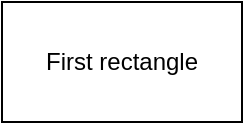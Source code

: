 <mxfile version="20.3.0" type="github">
  <diagram id="5uIQy-U7zvzVxpzJsxzf" name="Seite-1">
    <mxGraphModel dx="1422" dy="914" grid="1" gridSize="10" guides="1" tooltips="1" connect="1" arrows="1" fold="1" page="1" pageScale="1" pageWidth="827" pageHeight="1169" math="0" shadow="0">
      <root>
        <mxCell id="0" />
        <mxCell id="1" parent="0" />
        <mxCell id="MhMh6x_6qjcn39ZoeqCB-1" value="First rectangle" style="rounded=0;whiteSpace=wrap;html=1;" vertex="1" parent="1">
          <mxGeometry x="350" y="440" width="120" height="60" as="geometry" />
        </mxCell>
      </root>
    </mxGraphModel>
  </diagram>
</mxfile>
